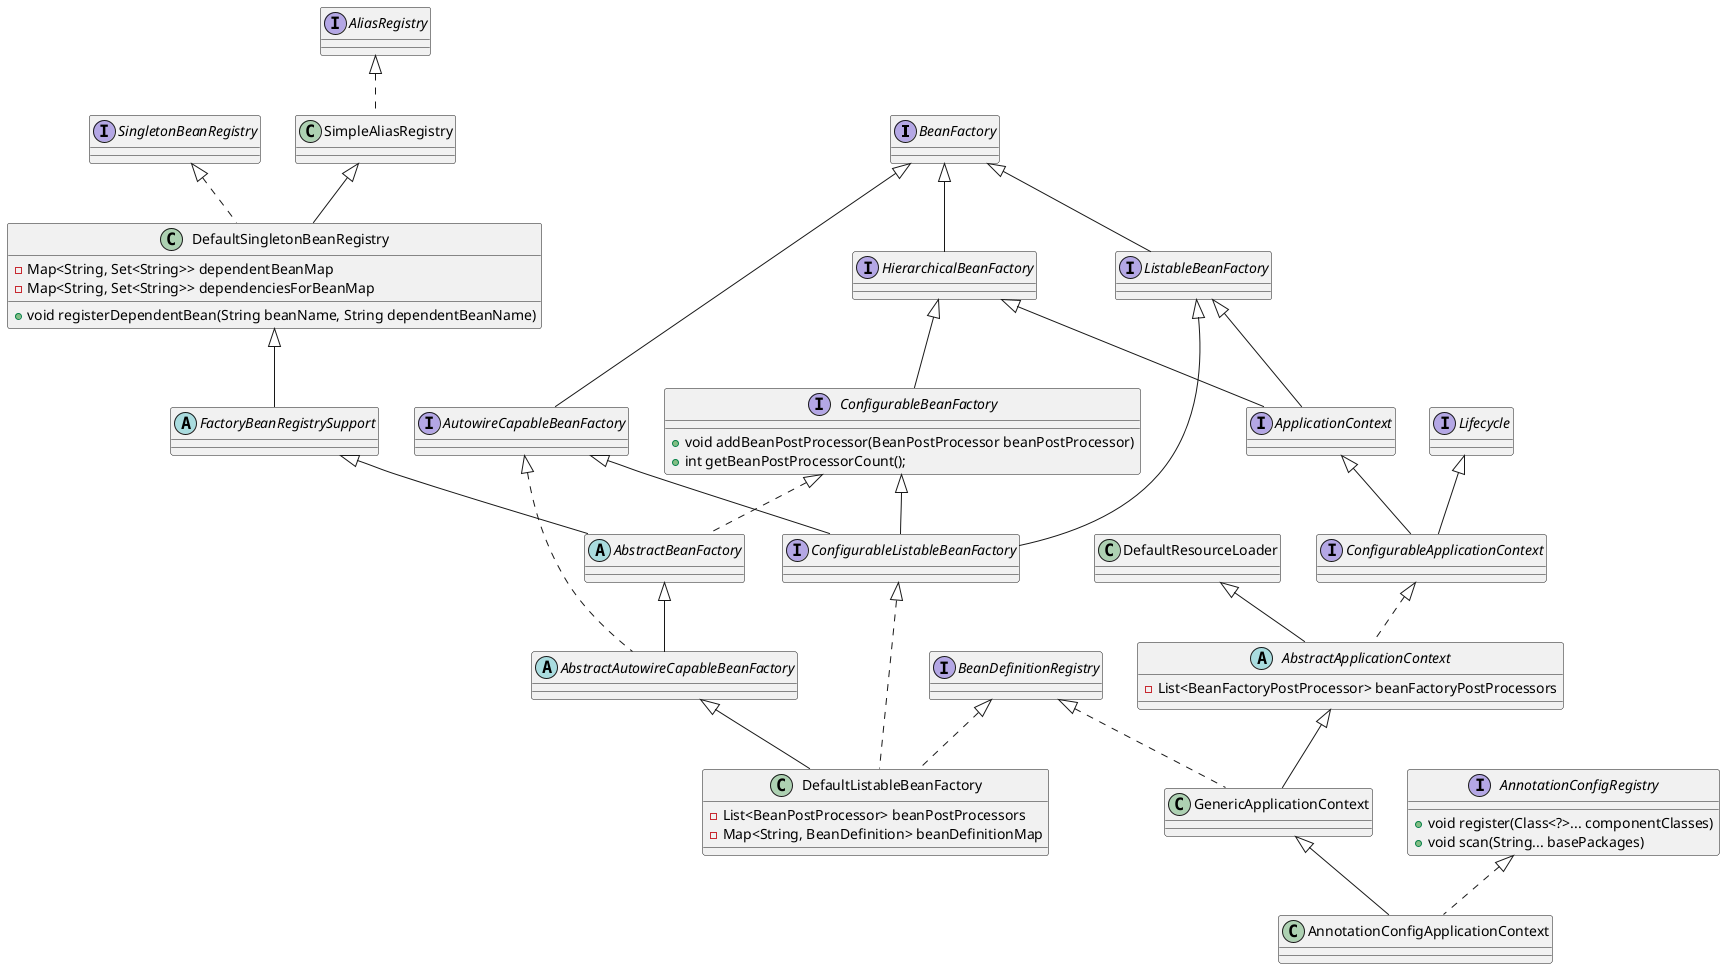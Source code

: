 @startuml

interface BeanFactory
interface ListableBeanFactory extends BeanFactory
interface AutowireCapableBeanFactory extends BeanFactory
interface HierarchicalBeanFactory extends BeanFactory
interface ConfigurableBeanFactory extends HierarchicalBeanFactory{
    + void addBeanPostProcessor(BeanPostProcessor beanPostProcessor)
    + int getBeanPostProcessorCount();
}
interface ConfigurableListableBeanFactory extends ListableBeanFactory, AutowireCapableBeanFactory, ConfigurableBeanFactory

class DefaultListableBeanFactory extends AbstractAutowireCapableBeanFactory implements ConfigurableListableBeanFactory, BeanDefinitionRegistry{
    - List<BeanPostProcessor> beanPostProcessors
    - Map<String, BeanDefinition> beanDefinitionMap

}


interface ApplicationContext extends  ListableBeanFactory, HierarchicalBeanFactory
interface ConfigurableApplicationContext extends ApplicationContext, Lifecycle
abstract class AbstractApplicationContext extends DefaultResourceLoader implements ConfigurableApplicationContext{
    - List<BeanFactoryPostProcessor> beanFactoryPostProcessors
}
abstract class AbstractAutowireCapableBeanFactory extends AbstractBeanFactory implements AutowireCapableBeanFactory

interface AliasRegistry
class SimpleAliasRegistry implements AliasRegistry
class DefaultSingletonBeanRegistry extends SimpleAliasRegistry implements SingletonBeanRegistry{
    - Map<String, Set<String>> dependentBeanMap
    - Map<String, Set<String>> dependenciesForBeanMap
    + void registerDependentBean(String beanName, String dependentBeanName)
}

abstract class AbstractBeanFactory extends FactoryBeanRegistrySupport implements ConfigurableBeanFactory
abstract class FactoryBeanRegistrySupport extends DefaultSingletonBeanRegistry

class GenericApplicationContext extends AbstractApplicationContext implements BeanDefinitionRegistry
class AnnotationConfigApplicationContext extends GenericApplicationContext implements AnnotationConfigRegistry
interface AnnotationConfigRegistry{
	+ void register(Class<?>... componentClasses)
	+ void scan(String... basePackages)
}
@enduml
